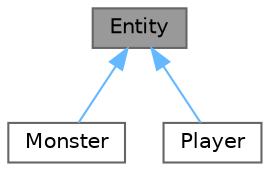 digraph "Entity"
{
 // LATEX_PDF_SIZE
  bgcolor="transparent";
  edge [fontname=Helvetica,fontsize=10,labelfontname=Helvetica,labelfontsize=10];
  node [fontname=Helvetica,fontsize=10,shape=box,height=0.2,width=0.4];
  Node1 [id="Node000001",label="Entity",height=0.2,width=0.4,color="gray40", fillcolor="grey60", style="filled", fontcolor="black",tooltip="Represents an entity in the game."];
  Node1 -> Node2 [id="edge1_Node000001_Node000002",dir="back",color="steelblue1",style="solid",tooltip=" "];
  Node2 [id="Node000002",label="Monster",height=0.2,width=0.4,color="gray40", fillcolor="white", style="filled",URL="$class_monster.html",tooltip="Represents a monster entity in the game."];
  Node1 -> Node3 [id="edge2_Node000001_Node000003",dir="back",color="steelblue1",style="solid",tooltip=" "];
  Node3 [id="Node000003",label="Player",height=0.2,width=0.4,color="gray40", fillcolor="white", style="filled",URL="$class_player.html",tooltip="Represents a player entity in the game."];
}
